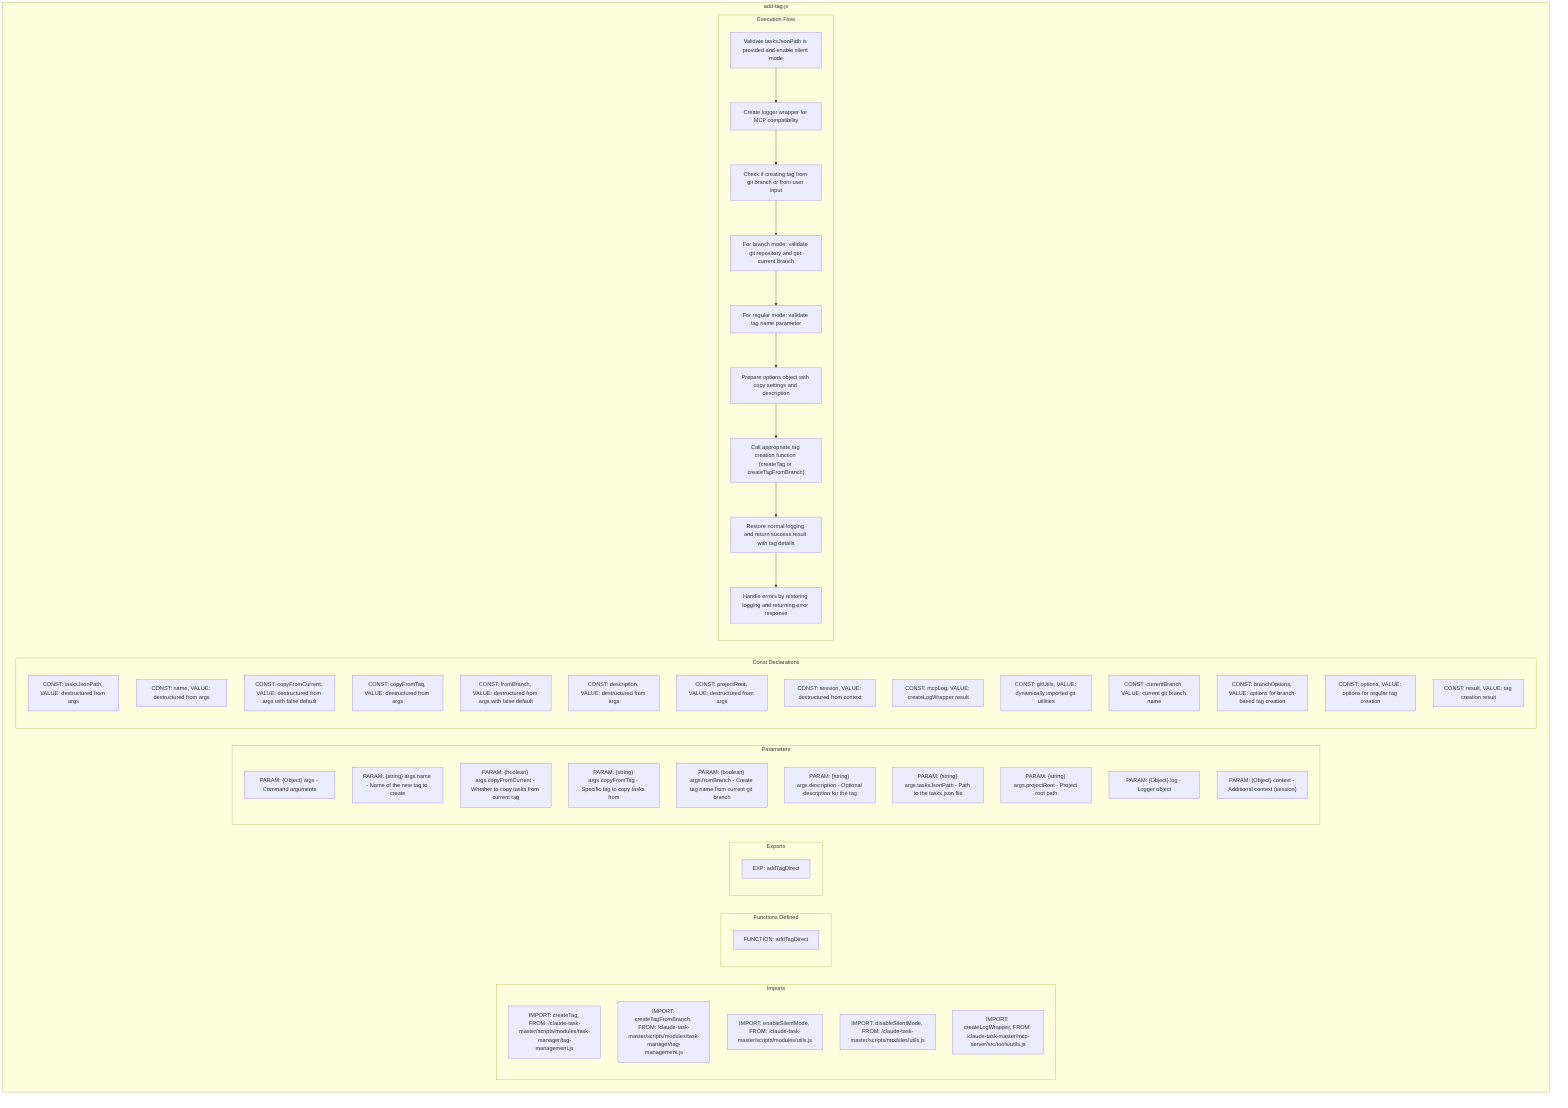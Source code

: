 flowchart TB
    subgraph Imports["Imports"]
        I1["IMPORT: createTag, FROM: /claude-task-master/scripts/modules/task-manager/tag-management.js"]
        I2["IMPORT: createTagFromBranch, FROM: /claude-task-master/scripts/modules/task-manager/tag-management.js"]
        I3["IMPORT: enableSilentMode, FROM: /claude-task-master/scripts/modules/utils.js"]
        I4["IMPORT: disableSilentMode, FROM: /claude-task-master/scripts/modules/utils.js"]
        I5["IMPORT: createLogWrapper, FROM: /claude-task-master/mcp-server/src/tools/utils.js"]
    end
    
    subgraph FunctionsDefined["Functions Defined"]
        FU1["FUNCTION: addTagDirect"]
    end
    
    subgraph Exports["Exports"]
        E1["EXP: addTagDirect"]
    end
    
    subgraph Parameters["Parameters"]
        P1["PARAM: {Object} args - Command arguments"]
        P2["PARAM: {string} args.name - Name of the new tag to create"]
        P3["PARAM: {boolean} args.copyFromCurrent - Whether to copy tasks from current tag"]
        P4["PARAM: {string} args.copyFromTag - Specific tag to copy tasks from"]
        P5["PARAM: {boolean} args.fromBranch - Create tag name from current git branch"]
        P6["PARAM: {string} args.description - Optional description for the tag"]
        P7["PARAM: {string} args.tasksJsonPath - Path to the tasks.json file"]
        P8["PARAM: {string} args.projectRoot - Project root path"]
        P9["PARAM: {Object} log - Logger object"]
        P10["PARAM: {Object} context - Additional context (session)"]
    end
    
    subgraph Constants["Const Declarations"]
        C1["CONST: tasksJsonPath, VALUE: destructured from args"]
        C2["CONST: name, VALUE: destructured from args"]
        C3["CONST: copyFromCurrent, VALUE: destructured from args with false default"]
        C4["CONST: copyFromTag, VALUE: destructured from args"]
        C5["CONST: fromBranch, VALUE: destructured from args with false default"]
        C6["CONST: description, VALUE: destructured from args"]
        C7["CONST: projectRoot, VALUE: destructured from args"]
        C8["CONST: session, VALUE: destructured from context"]
        C9["CONST: mcpLog, VALUE: createLogWrapper result"]
        C10["CONST: gitUtils, VALUE: dynamically imported git utilities"]
        C11["CONST: currentBranch, VALUE: current git branch name"]
        C12["CONST: branchOptions, VALUE: options for branch-based tag creation"]
        C13["CONST: options, VALUE: options for regular tag creation"]
        C14["CONST: result, VALUE: tag creation result"]
    end
    
    subgraph ExecutionFlow["Execution Flow"]
        FL1["Validate tasksJsonPath is provided and enable silent mode"]
        FL2["Create logger wrapper for MCP compatibility"]
        FL3["Check if creating tag from git branch or from user input"]
        FL4["For branch mode: validate git repository and get current branch"]
        FL5["For regular mode: validate tag name parameter"]
        FL6["Prepare options object with copy settings and description"]
        FL7["Call appropriate tag creation function (createTag or createTagFromBranch)"]
        FL8["Restore normal logging and return success result with tag details"]
        FL9["Handle errors by restoring logging and returning error response"]
    end
    
    subgraph addTag["add-tag.js"]
        Imports
        FunctionsDefined
        Exports
        Parameters
        Constants
        ExecutionFlow
    end
    
    FL1 --> FL2
    FL2 --> FL3
    FL3 --> FL4
    FL4 --> FL5
    FL5 --> FL6
    FL6 --> FL7
    FL7 --> FL8
    FL8 --> FL9